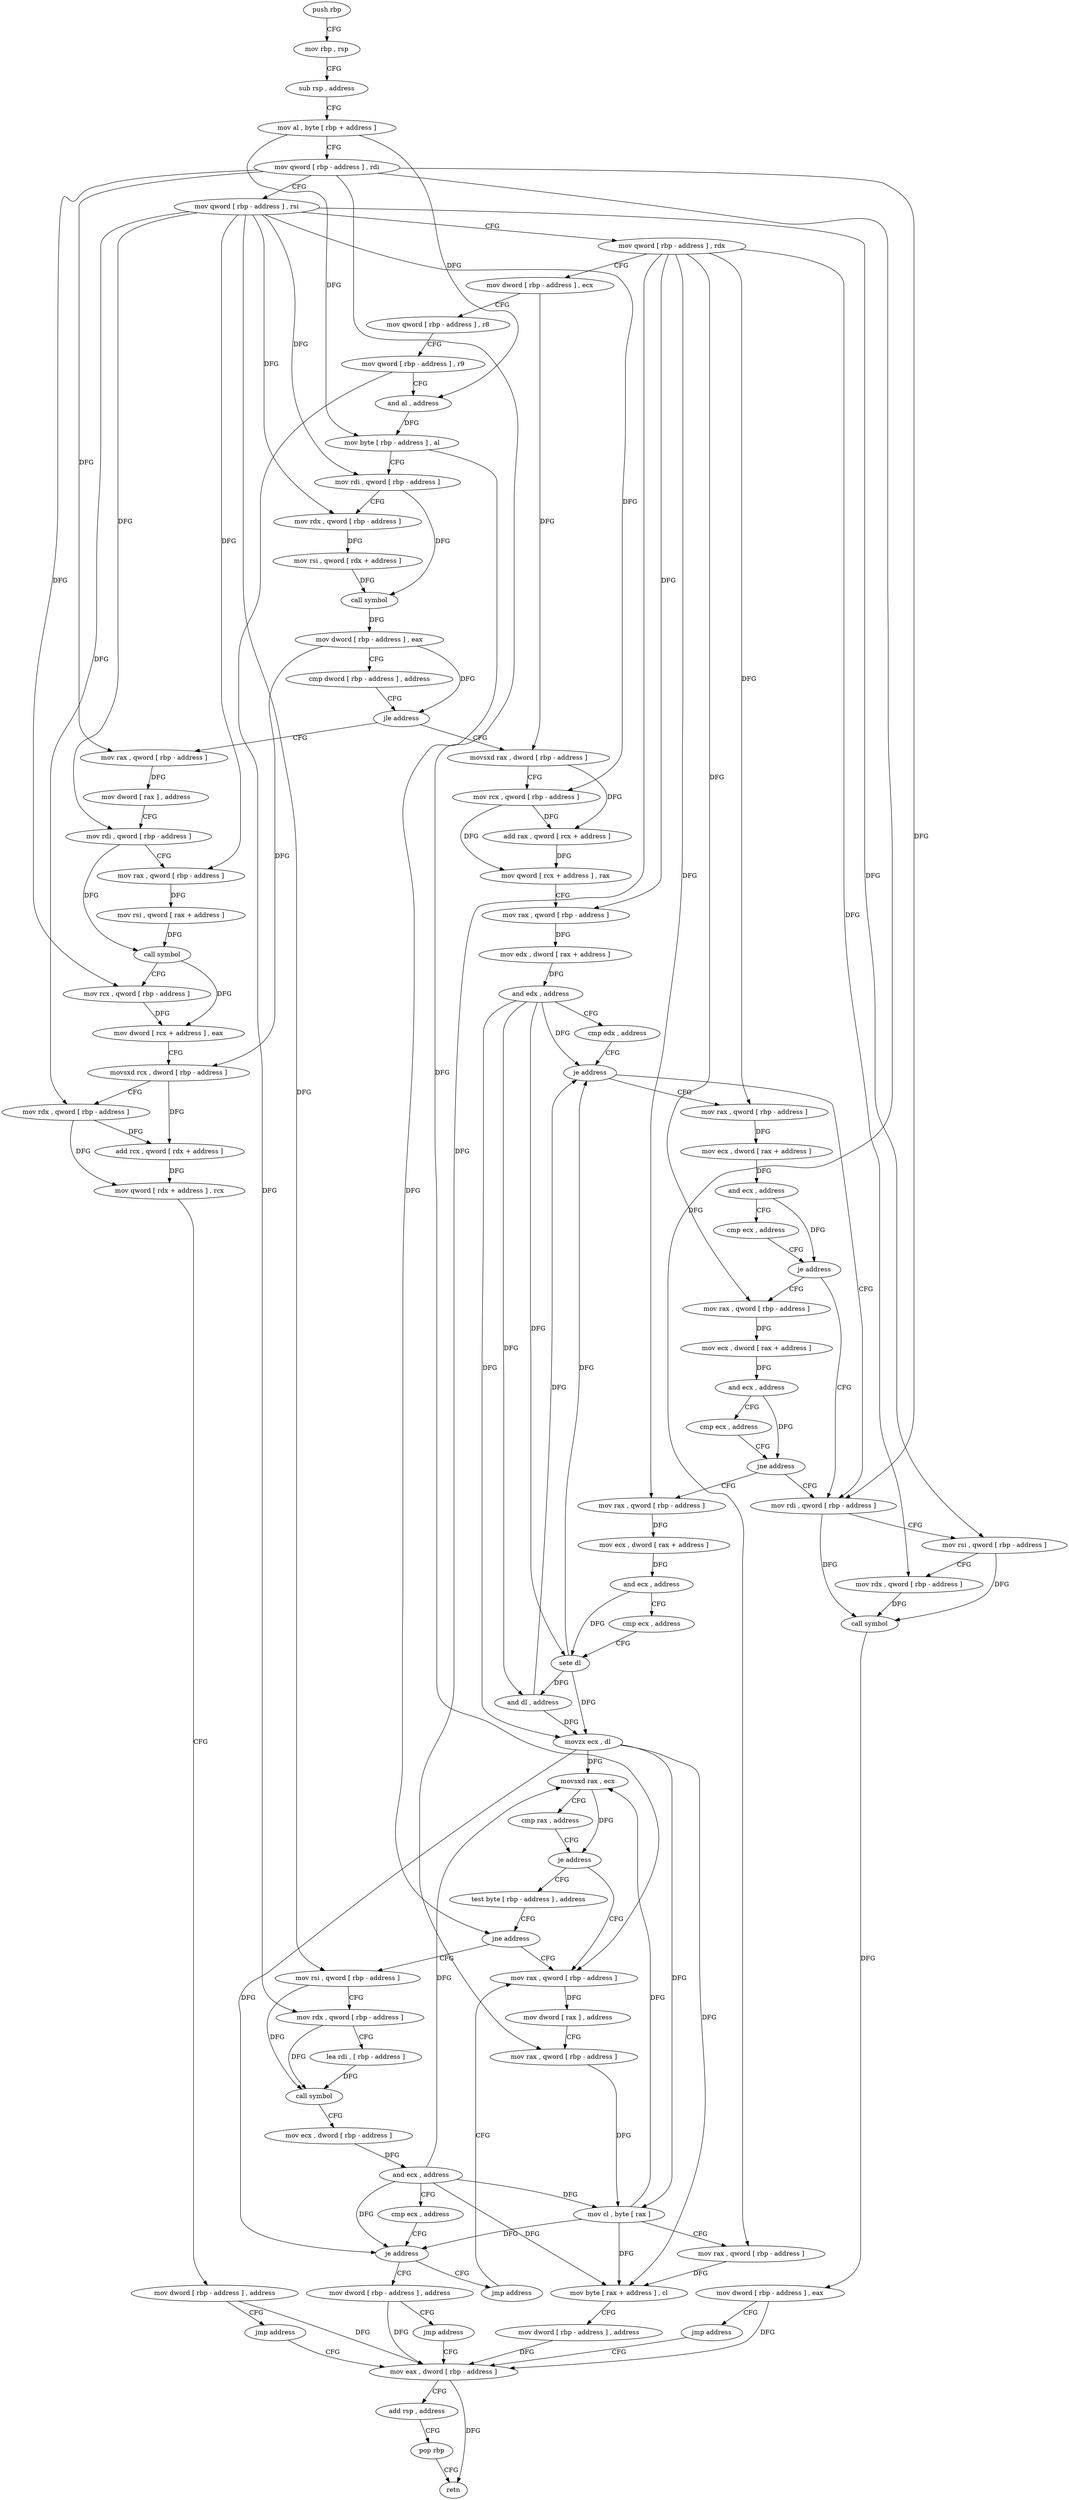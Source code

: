 digraph "func" {
"4261200" [label = "push rbp" ]
"4261201" [label = "mov rbp , rsp" ]
"4261204" [label = "sub rsp , address" ]
"4261208" [label = "mov al , byte [ rbp + address ]" ]
"4261211" [label = "mov qword [ rbp - address ] , rdi" ]
"4261215" [label = "mov qword [ rbp - address ] , rsi" ]
"4261219" [label = "mov qword [ rbp - address ] , rdx" ]
"4261223" [label = "mov dword [ rbp - address ] , ecx" ]
"4261226" [label = "mov qword [ rbp - address ] , r8" ]
"4261230" [label = "mov qword [ rbp - address ] , r9" ]
"4261234" [label = "and al , address" ]
"4261236" [label = "mov byte [ rbp - address ] , al" ]
"4261239" [label = "mov rdi , qword [ rbp - address ]" ]
"4261243" [label = "mov rdx , qword [ rbp - address ]" ]
"4261247" [label = "mov rsi , qword [ rdx + address ]" ]
"4261251" [label = "call symbol" ]
"4261256" [label = "mov dword [ rbp - address ] , eax" ]
"4261259" [label = "cmp dword [ rbp - address ] , address" ]
"4261263" [label = "jle address" ]
"4261331" [label = "movsxd rax , dword [ rbp - address ]" ]
"4261269" [label = "mov rax , qword [ rbp - address ]" ]
"4261335" [label = "mov rcx , qword [ rbp - address ]" ]
"4261339" [label = "add rax , qword [ rcx + address ]" ]
"4261343" [label = "mov qword [ rcx + address ] , rax" ]
"4261347" [label = "mov rax , qword [ rbp - address ]" ]
"4261351" [label = "mov edx , dword [ rax + address ]" ]
"4261354" [label = "and edx , address" ]
"4261360" [label = "cmp edx , address" ]
"4261363" [label = "je address" ]
"4261413" [label = "mov rdi , qword [ rbp - address ]" ]
"4261369" [label = "mov rax , qword [ rbp - address ]" ]
"4261273" [label = "mov dword [ rax ] , address" ]
"4261279" [label = "mov rdi , qword [ rbp - address ]" ]
"4261283" [label = "mov rax , qword [ rbp - address ]" ]
"4261287" [label = "mov rsi , qword [ rax + address ]" ]
"4261291" [label = "call symbol" ]
"4261296" [label = "mov rcx , qword [ rbp - address ]" ]
"4261300" [label = "mov dword [ rcx + address ] , eax" ]
"4261303" [label = "movsxd rcx , dword [ rbp - address ]" ]
"4261307" [label = "mov rdx , qword [ rbp - address ]" ]
"4261311" [label = "add rcx , qword [ rdx + address ]" ]
"4261315" [label = "mov qword [ rdx + address ] , rcx" ]
"4261319" [label = "mov dword [ rbp - address ] , address" ]
"4261326" [label = "jmp address" ]
"4261568" [label = "mov eax , dword [ rbp - address ]" ]
"4261417" [label = "mov rsi , qword [ rbp - address ]" ]
"4261421" [label = "mov rdx , qword [ rbp - address ]" ]
"4261425" [label = "call symbol" ]
"4261430" [label = "mov dword [ rbp - address ] , eax" ]
"4261433" [label = "jmp address" ]
"4261373" [label = "mov ecx , dword [ rax + address ]" ]
"4261376" [label = "and ecx , address" ]
"4261382" [label = "cmp ecx , address" ]
"4261385" [label = "je address" ]
"4261391" [label = "mov rax , qword [ rbp - address ]" ]
"4261571" [label = "add rsp , address" ]
"4261575" [label = "pop rbp" ]
"4261576" [label = "retn" ]
"4261395" [label = "mov ecx , dword [ rax + address ]" ]
"4261398" [label = "and ecx , address" ]
"4261404" [label = "cmp ecx , address" ]
"4261407" [label = "jne address" ]
"4261438" [label = "mov rax , qword [ rbp - address ]" ]
"4261442" [label = "mov ecx , dword [ rax + address ]" ]
"4261445" [label = "and ecx , address" ]
"4261451" [label = "cmp ecx , address" ]
"4261454" [label = "sete dl" ]
"4261457" [label = "and dl , address" ]
"4261460" [label = "movzx ecx , dl" ]
"4261463" [label = "movsxd rax , ecx" ]
"4261466" [label = "cmp rax , address" ]
"4261470" [label = "je address" ]
"4261538" [label = "mov rax , qword [ rbp - address ]" ]
"4261476" [label = "test byte [ rbp - address ] , address" ]
"4261542" [label = "mov dword [ rax ] , address" ]
"4261548" [label = "mov rax , qword [ rbp - address ]" ]
"4261552" [label = "mov cl , byte [ rax ]" ]
"4261554" [label = "mov rax , qword [ rbp - address ]" ]
"4261558" [label = "mov byte [ rax + address ] , cl" ]
"4261561" [label = "mov dword [ rbp - address ] , address" ]
"4261480" [label = "jne address" ]
"4261486" [label = "mov rsi , qword [ rbp - address ]" ]
"4261490" [label = "mov rdx , qword [ rbp - address ]" ]
"4261494" [label = "lea rdi , [ rbp - address ]" ]
"4261498" [label = "call symbol" ]
"4261503" [label = "mov ecx , dword [ rbp - address ]" ]
"4261506" [label = "and ecx , address" ]
"4261512" [label = "cmp ecx , address" ]
"4261515" [label = "je address" ]
"4261533" [label = "jmp address" ]
"4261521" [label = "mov dword [ rbp - address ] , address" ]
"4261528" [label = "jmp address" ]
"4261200" -> "4261201" [ label = "CFG" ]
"4261201" -> "4261204" [ label = "CFG" ]
"4261204" -> "4261208" [ label = "CFG" ]
"4261208" -> "4261211" [ label = "CFG" ]
"4261208" -> "4261234" [ label = "DFG" ]
"4261208" -> "4261236" [ label = "DFG" ]
"4261211" -> "4261215" [ label = "CFG" ]
"4261211" -> "4261269" [ label = "DFG" ]
"4261211" -> "4261296" [ label = "DFG" ]
"4261211" -> "4261413" [ label = "DFG" ]
"4261211" -> "4261538" [ label = "DFG" ]
"4261211" -> "4261554" [ label = "DFG" ]
"4261215" -> "4261219" [ label = "CFG" ]
"4261215" -> "4261239" [ label = "DFG" ]
"4261215" -> "4261243" [ label = "DFG" ]
"4261215" -> "4261335" [ label = "DFG" ]
"4261215" -> "4261279" [ label = "DFG" ]
"4261215" -> "4261283" [ label = "DFG" ]
"4261215" -> "4261307" [ label = "DFG" ]
"4261215" -> "4261417" [ label = "DFG" ]
"4261215" -> "4261486" [ label = "DFG" ]
"4261219" -> "4261223" [ label = "CFG" ]
"4261219" -> "4261347" [ label = "DFG" ]
"4261219" -> "4261421" [ label = "DFG" ]
"4261219" -> "4261369" [ label = "DFG" ]
"4261219" -> "4261391" [ label = "DFG" ]
"4261219" -> "4261438" [ label = "DFG" ]
"4261219" -> "4261548" [ label = "DFG" ]
"4261223" -> "4261226" [ label = "CFG" ]
"4261223" -> "4261331" [ label = "DFG" ]
"4261226" -> "4261230" [ label = "CFG" ]
"4261230" -> "4261234" [ label = "CFG" ]
"4261230" -> "4261490" [ label = "DFG" ]
"4261234" -> "4261236" [ label = "DFG" ]
"4261236" -> "4261239" [ label = "CFG" ]
"4261236" -> "4261480" [ label = "DFG" ]
"4261239" -> "4261243" [ label = "CFG" ]
"4261239" -> "4261251" [ label = "DFG" ]
"4261243" -> "4261247" [ label = "DFG" ]
"4261247" -> "4261251" [ label = "DFG" ]
"4261251" -> "4261256" [ label = "DFG" ]
"4261256" -> "4261259" [ label = "CFG" ]
"4261256" -> "4261263" [ label = "DFG" ]
"4261256" -> "4261303" [ label = "DFG" ]
"4261259" -> "4261263" [ label = "CFG" ]
"4261263" -> "4261331" [ label = "CFG" ]
"4261263" -> "4261269" [ label = "CFG" ]
"4261331" -> "4261335" [ label = "CFG" ]
"4261331" -> "4261339" [ label = "DFG" ]
"4261269" -> "4261273" [ label = "DFG" ]
"4261335" -> "4261339" [ label = "DFG" ]
"4261335" -> "4261343" [ label = "DFG" ]
"4261339" -> "4261343" [ label = "DFG" ]
"4261343" -> "4261347" [ label = "CFG" ]
"4261347" -> "4261351" [ label = "DFG" ]
"4261351" -> "4261354" [ label = "DFG" ]
"4261354" -> "4261360" [ label = "CFG" ]
"4261354" -> "4261363" [ label = "DFG" ]
"4261354" -> "4261454" [ label = "DFG" ]
"4261354" -> "4261457" [ label = "DFG" ]
"4261354" -> "4261460" [ label = "DFG" ]
"4261360" -> "4261363" [ label = "CFG" ]
"4261363" -> "4261413" [ label = "CFG" ]
"4261363" -> "4261369" [ label = "CFG" ]
"4261413" -> "4261417" [ label = "CFG" ]
"4261413" -> "4261425" [ label = "DFG" ]
"4261369" -> "4261373" [ label = "DFG" ]
"4261273" -> "4261279" [ label = "CFG" ]
"4261279" -> "4261283" [ label = "CFG" ]
"4261279" -> "4261291" [ label = "DFG" ]
"4261283" -> "4261287" [ label = "DFG" ]
"4261287" -> "4261291" [ label = "DFG" ]
"4261291" -> "4261296" [ label = "CFG" ]
"4261291" -> "4261300" [ label = "DFG" ]
"4261296" -> "4261300" [ label = "DFG" ]
"4261300" -> "4261303" [ label = "CFG" ]
"4261303" -> "4261307" [ label = "CFG" ]
"4261303" -> "4261311" [ label = "DFG" ]
"4261307" -> "4261311" [ label = "DFG" ]
"4261307" -> "4261315" [ label = "DFG" ]
"4261311" -> "4261315" [ label = "DFG" ]
"4261315" -> "4261319" [ label = "CFG" ]
"4261319" -> "4261326" [ label = "CFG" ]
"4261319" -> "4261568" [ label = "DFG" ]
"4261326" -> "4261568" [ label = "CFG" ]
"4261568" -> "4261571" [ label = "CFG" ]
"4261568" -> "4261576" [ label = "DFG" ]
"4261417" -> "4261421" [ label = "CFG" ]
"4261417" -> "4261425" [ label = "DFG" ]
"4261421" -> "4261425" [ label = "DFG" ]
"4261425" -> "4261430" [ label = "DFG" ]
"4261430" -> "4261433" [ label = "CFG" ]
"4261430" -> "4261568" [ label = "DFG" ]
"4261433" -> "4261568" [ label = "CFG" ]
"4261373" -> "4261376" [ label = "DFG" ]
"4261376" -> "4261382" [ label = "CFG" ]
"4261376" -> "4261385" [ label = "DFG" ]
"4261382" -> "4261385" [ label = "CFG" ]
"4261385" -> "4261413" [ label = "CFG" ]
"4261385" -> "4261391" [ label = "CFG" ]
"4261391" -> "4261395" [ label = "DFG" ]
"4261571" -> "4261575" [ label = "CFG" ]
"4261575" -> "4261576" [ label = "CFG" ]
"4261395" -> "4261398" [ label = "DFG" ]
"4261398" -> "4261404" [ label = "CFG" ]
"4261398" -> "4261407" [ label = "DFG" ]
"4261404" -> "4261407" [ label = "CFG" ]
"4261407" -> "4261438" [ label = "CFG" ]
"4261407" -> "4261413" [ label = "CFG" ]
"4261438" -> "4261442" [ label = "DFG" ]
"4261442" -> "4261445" [ label = "DFG" ]
"4261445" -> "4261451" [ label = "CFG" ]
"4261445" -> "4261454" [ label = "DFG" ]
"4261451" -> "4261454" [ label = "CFG" ]
"4261454" -> "4261457" [ label = "DFG" ]
"4261454" -> "4261363" [ label = "DFG" ]
"4261454" -> "4261460" [ label = "DFG" ]
"4261457" -> "4261460" [ label = "DFG" ]
"4261457" -> "4261363" [ label = "DFG" ]
"4261460" -> "4261463" [ label = "DFG" ]
"4261460" -> "4261552" [ label = "DFG" ]
"4261460" -> "4261558" [ label = "DFG" ]
"4261460" -> "4261515" [ label = "DFG" ]
"4261463" -> "4261466" [ label = "CFG" ]
"4261463" -> "4261470" [ label = "DFG" ]
"4261466" -> "4261470" [ label = "CFG" ]
"4261470" -> "4261538" [ label = "CFG" ]
"4261470" -> "4261476" [ label = "CFG" ]
"4261538" -> "4261542" [ label = "DFG" ]
"4261476" -> "4261480" [ label = "CFG" ]
"4261542" -> "4261548" [ label = "CFG" ]
"4261548" -> "4261552" [ label = "DFG" ]
"4261552" -> "4261554" [ label = "CFG" ]
"4261552" -> "4261463" [ label = "DFG" ]
"4261552" -> "4261558" [ label = "DFG" ]
"4261552" -> "4261515" [ label = "DFG" ]
"4261554" -> "4261558" [ label = "DFG" ]
"4261558" -> "4261561" [ label = "CFG" ]
"4261561" -> "4261568" [ label = "DFG" ]
"4261480" -> "4261538" [ label = "CFG" ]
"4261480" -> "4261486" [ label = "CFG" ]
"4261486" -> "4261490" [ label = "CFG" ]
"4261486" -> "4261498" [ label = "DFG" ]
"4261490" -> "4261494" [ label = "CFG" ]
"4261490" -> "4261498" [ label = "DFG" ]
"4261494" -> "4261498" [ label = "DFG" ]
"4261498" -> "4261503" [ label = "CFG" ]
"4261503" -> "4261506" [ label = "DFG" ]
"4261506" -> "4261512" [ label = "CFG" ]
"4261506" -> "4261463" [ label = "DFG" ]
"4261506" -> "4261558" [ label = "DFG" ]
"4261506" -> "4261552" [ label = "DFG" ]
"4261506" -> "4261515" [ label = "DFG" ]
"4261512" -> "4261515" [ label = "CFG" ]
"4261515" -> "4261533" [ label = "CFG" ]
"4261515" -> "4261521" [ label = "CFG" ]
"4261533" -> "4261538" [ label = "CFG" ]
"4261521" -> "4261528" [ label = "CFG" ]
"4261521" -> "4261568" [ label = "DFG" ]
"4261528" -> "4261568" [ label = "CFG" ]
}
